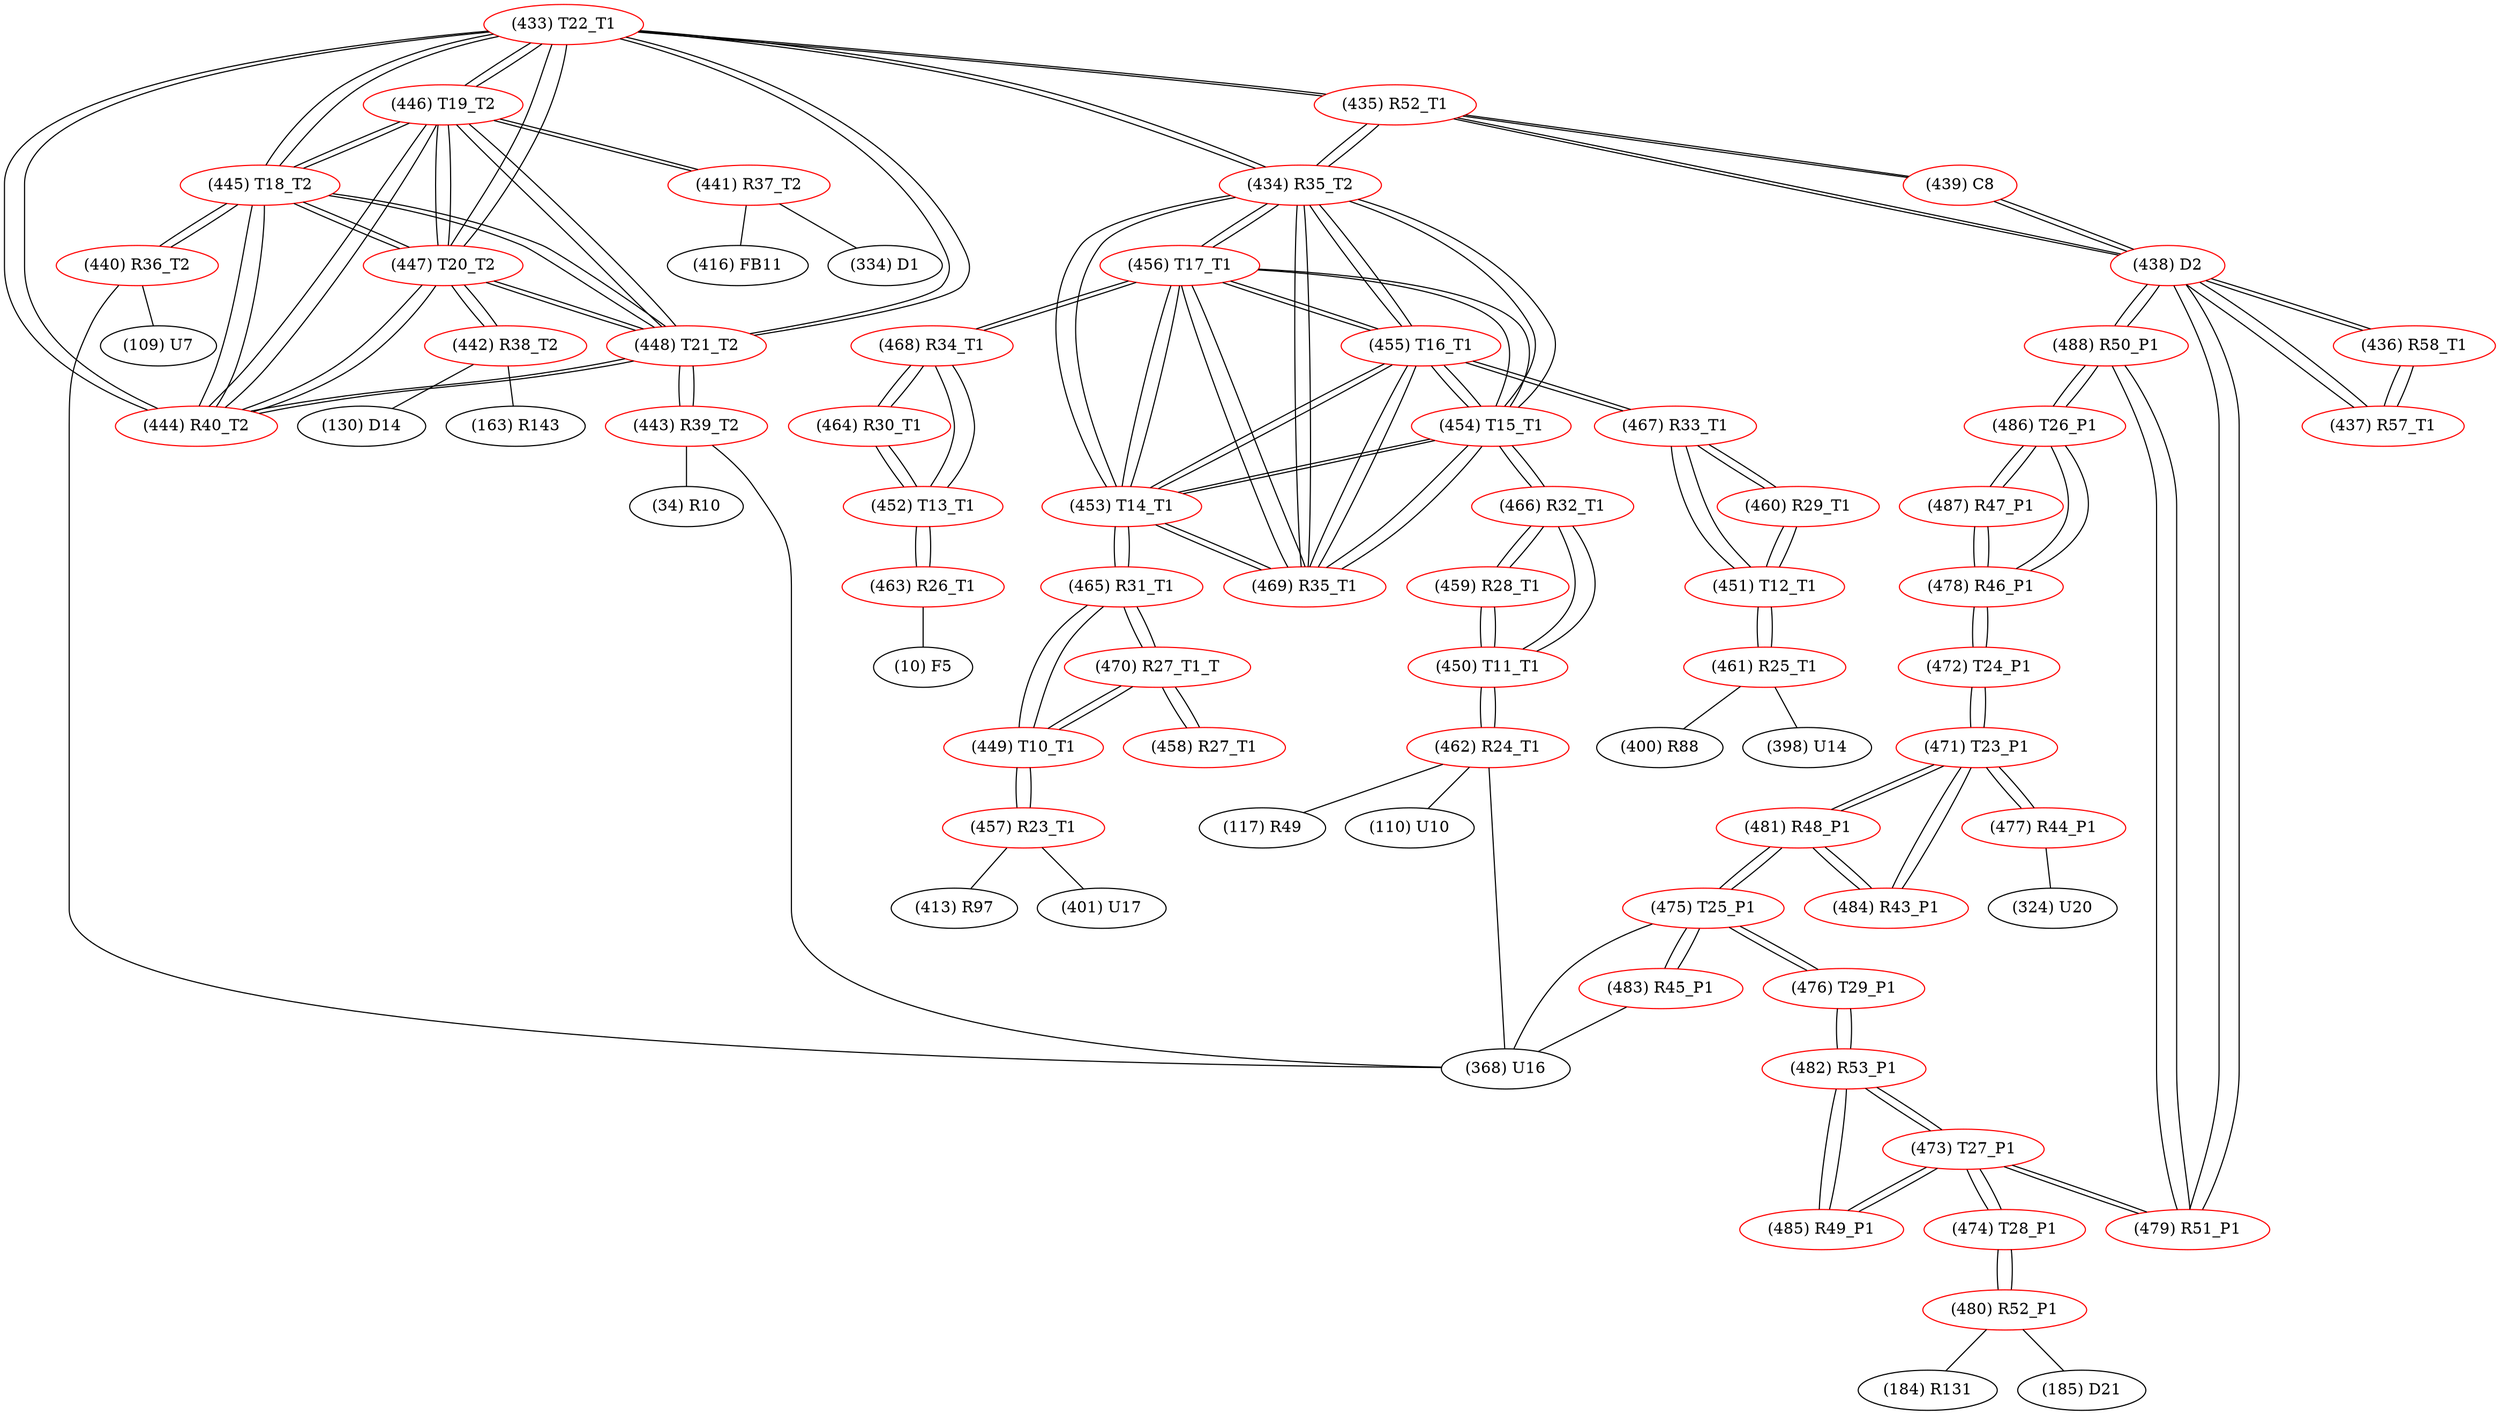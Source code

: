 graph {
	433 [label="(433) T22_T1" color=red]
	446 [label="(446) T19_T2"]
	445 [label="(445) T18_T2"]
	444 [label="(444) R40_T2"]
	448 [label="(448) T21_T2"]
	447 [label="(447) T20_T2"]
	435 [label="(435) R52_T1"]
	434 [label="(434) R35_T2"]
	434 [label="(434) R35_T2" color=red]
	455 [label="(455) T16_T1"]
	454 [label="(454) T15_T1"]
	469 [label="(469) R35_T1"]
	453 [label="(453) T14_T1"]
	456 [label="(456) T17_T1"]
	435 [label="(435) R52_T1"]
	433 [label="(433) T22_T1"]
	435 [label="(435) R52_T1" color=red]
	438 [label="(438) D2"]
	439 [label="(439) C8"]
	434 [label="(434) R35_T2"]
	433 [label="(433) T22_T1"]
	436 [label="(436) R58_T1" color=red]
	437 [label="(437) R57_T1"]
	438 [label="(438) D2"]
	437 [label="(437) R57_T1" color=red]
	436 [label="(436) R58_T1"]
	438 [label="(438) D2"]
	438 [label="(438) D2" color=red]
	435 [label="(435) R52_T1"]
	439 [label="(439) C8"]
	436 [label="(436) R58_T1"]
	437 [label="(437) R57_T1"]
	479 [label="(479) R51_P1"]
	488 [label="(488) R50_P1"]
	439 [label="(439) C8" color=red]
	438 [label="(438) D2"]
	435 [label="(435) R52_T1"]
	440 [label="(440) R36_T2" color=red]
	109 [label="(109) U7"]
	368 [label="(368) U16"]
	445 [label="(445) T18_T2"]
	441 [label="(441) R37_T2" color=red]
	334 [label="(334) D1"]
	416 [label="(416) FB11"]
	446 [label="(446) T19_T2"]
	442 [label="(442) R38_T2" color=red]
	163 [label="(163) R143"]
	130 [label="(130) D14"]
	447 [label="(447) T20_T2"]
	443 [label="(443) R39_T2" color=red]
	34 [label="(34) R10"]
	368 [label="(368) U16"]
	448 [label="(448) T21_T2"]
	444 [label="(444) R40_T2" color=red]
	433 [label="(433) T22_T1"]
	446 [label="(446) T19_T2"]
	445 [label="(445) T18_T2"]
	448 [label="(448) T21_T2"]
	447 [label="(447) T20_T2"]
	445 [label="(445) T18_T2" color=red]
	433 [label="(433) T22_T1"]
	446 [label="(446) T19_T2"]
	444 [label="(444) R40_T2"]
	448 [label="(448) T21_T2"]
	447 [label="(447) T20_T2"]
	440 [label="(440) R36_T2"]
	446 [label="(446) T19_T2" color=red]
	433 [label="(433) T22_T1"]
	445 [label="(445) T18_T2"]
	444 [label="(444) R40_T2"]
	448 [label="(448) T21_T2"]
	447 [label="(447) T20_T2"]
	441 [label="(441) R37_T2"]
	447 [label="(447) T20_T2" color=red]
	433 [label="(433) T22_T1"]
	446 [label="(446) T19_T2"]
	445 [label="(445) T18_T2"]
	444 [label="(444) R40_T2"]
	448 [label="(448) T21_T2"]
	442 [label="(442) R38_T2"]
	448 [label="(448) T21_T2" color=red]
	433 [label="(433) T22_T1"]
	446 [label="(446) T19_T2"]
	445 [label="(445) T18_T2"]
	444 [label="(444) R40_T2"]
	447 [label="(447) T20_T2"]
	443 [label="(443) R39_T2"]
	449 [label="(449) T10_T1" color=red]
	457 [label="(457) R23_T1"]
	465 [label="(465) R31_T1"]
	470 [label="(470) R27_T1_T"]
	450 [label="(450) T11_T1" color=red]
	462 [label="(462) R24_T1"]
	466 [label="(466) R32_T1"]
	459 [label="(459) R28_T1"]
	451 [label="(451) T12_T1" color=red]
	467 [label="(467) R33_T1"]
	460 [label="(460) R29_T1"]
	461 [label="(461) R25_T1"]
	452 [label="(452) T13_T1" color=red]
	464 [label="(464) R30_T1"]
	468 [label="(468) R34_T1"]
	463 [label="(463) R26_T1"]
	453 [label="(453) T14_T1" color=red]
	455 [label="(455) T16_T1"]
	454 [label="(454) T15_T1"]
	469 [label="(469) R35_T1"]
	456 [label="(456) T17_T1"]
	434 [label="(434) R35_T2"]
	465 [label="(465) R31_T1"]
	454 [label="(454) T15_T1" color=red]
	455 [label="(455) T16_T1"]
	469 [label="(469) R35_T1"]
	453 [label="(453) T14_T1"]
	456 [label="(456) T17_T1"]
	434 [label="(434) R35_T2"]
	466 [label="(466) R32_T1"]
	455 [label="(455) T16_T1" color=red]
	454 [label="(454) T15_T1"]
	469 [label="(469) R35_T1"]
	453 [label="(453) T14_T1"]
	456 [label="(456) T17_T1"]
	434 [label="(434) R35_T2"]
	467 [label="(467) R33_T1"]
	456 [label="(456) T17_T1" color=red]
	455 [label="(455) T16_T1"]
	454 [label="(454) T15_T1"]
	469 [label="(469) R35_T1"]
	453 [label="(453) T14_T1"]
	434 [label="(434) R35_T2"]
	468 [label="(468) R34_T1"]
	457 [label="(457) R23_T1" color=red]
	413 [label="(413) R97"]
	401 [label="(401) U17"]
	449 [label="(449) T10_T1"]
	458 [label="(458) R27_T1" color=red]
	470 [label="(470) R27_T1_T"]
	459 [label="(459) R28_T1" color=red]
	466 [label="(466) R32_T1"]
	450 [label="(450) T11_T1"]
	460 [label="(460) R29_T1" color=red]
	467 [label="(467) R33_T1"]
	451 [label="(451) T12_T1"]
	461 [label="(461) R25_T1" color=red]
	400 [label="(400) R88"]
	398 [label="(398) U14"]
	451 [label="(451) T12_T1"]
	462 [label="(462) R24_T1" color=red]
	117 [label="(117) R49"]
	110 [label="(110) U10"]
	368 [label="(368) U16"]
	450 [label="(450) T11_T1"]
	463 [label="(463) R26_T1" color=red]
	10 [label="(10) F5"]
	452 [label="(452) T13_T1"]
	464 [label="(464) R30_T1" color=red]
	468 [label="(468) R34_T1"]
	452 [label="(452) T13_T1"]
	465 [label="(465) R31_T1" color=red]
	449 [label="(449) T10_T1"]
	470 [label="(470) R27_T1_T"]
	453 [label="(453) T14_T1"]
	466 [label="(466) R32_T1" color=red]
	454 [label="(454) T15_T1"]
	459 [label="(459) R28_T1"]
	450 [label="(450) T11_T1"]
	467 [label="(467) R33_T1" color=red]
	455 [label="(455) T16_T1"]
	460 [label="(460) R29_T1"]
	451 [label="(451) T12_T1"]
	468 [label="(468) R34_T1" color=red]
	456 [label="(456) T17_T1"]
	464 [label="(464) R30_T1"]
	452 [label="(452) T13_T1"]
	469 [label="(469) R35_T1" color=red]
	455 [label="(455) T16_T1"]
	454 [label="(454) T15_T1"]
	453 [label="(453) T14_T1"]
	456 [label="(456) T17_T1"]
	434 [label="(434) R35_T2"]
	470 [label="(470) R27_T1_T" color=red]
	449 [label="(449) T10_T1"]
	465 [label="(465) R31_T1"]
	458 [label="(458) R27_T1"]
	471 [label="(471) T23_P1" color=red]
	481 [label="(481) R48_P1"]
	484 [label="(484) R43_P1"]
	472 [label="(472) T24_P1"]
	477 [label="(477) R44_P1"]
	472 [label="(472) T24_P1" color=red]
	478 [label="(478) R46_P1"]
	471 [label="(471) T23_P1"]
	473 [label="(473) T27_P1" color=red]
	479 [label="(479) R51_P1"]
	474 [label="(474) T28_P1"]
	482 [label="(482) R53_P1"]
	485 [label="(485) R49_P1"]
	474 [label="(474) T28_P1" color=red]
	480 [label="(480) R52_P1"]
	473 [label="(473) T27_P1"]
	475 [label="(475) T25_P1" color=red]
	476 [label="(476) T29_P1"]
	481 [label="(481) R48_P1"]
	483 [label="(483) R45_P1"]
	368 [label="(368) U16"]
	476 [label="(476) T29_P1" color=red]
	475 [label="(475) T25_P1"]
	482 [label="(482) R53_P1"]
	477 [label="(477) R44_P1" color=red]
	324 [label="(324) U20"]
	471 [label="(471) T23_P1"]
	478 [label="(478) R46_P1" color=red]
	486 [label="(486) T26_P1"]
	487 [label="(487) R47_P1"]
	472 [label="(472) T24_P1"]
	479 [label="(479) R51_P1" color=red]
	473 [label="(473) T27_P1"]
	488 [label="(488) R50_P1"]
	438 [label="(438) D2"]
	480 [label="(480) R52_P1" color=red]
	184 [label="(184) R131"]
	185 [label="(185) D21"]
	474 [label="(474) T28_P1"]
	481 [label="(481) R48_P1" color=red]
	475 [label="(475) T25_P1"]
	471 [label="(471) T23_P1"]
	484 [label="(484) R43_P1"]
	482 [label="(482) R53_P1" color=red]
	476 [label="(476) T29_P1"]
	473 [label="(473) T27_P1"]
	485 [label="(485) R49_P1"]
	483 [label="(483) R45_P1" color=red]
	475 [label="(475) T25_P1"]
	368 [label="(368) U16"]
	484 [label="(484) R43_P1" color=red]
	481 [label="(481) R48_P1"]
	471 [label="(471) T23_P1"]
	485 [label="(485) R49_P1" color=red]
	473 [label="(473) T27_P1"]
	482 [label="(482) R53_P1"]
	486 [label="(486) T26_P1" color=red]
	488 [label="(488) R50_P1"]
	478 [label="(478) R46_P1"]
	487 [label="(487) R47_P1"]
	487 [label="(487) R47_P1" color=red]
	486 [label="(486) T26_P1"]
	478 [label="(478) R46_P1"]
	488 [label="(488) R50_P1" color=red]
	486 [label="(486) T26_P1"]
	479 [label="(479) R51_P1"]
	438 [label="(438) D2"]
	433 -- 446
	433 -- 445
	433 -- 444
	433 -- 448
	433 -- 447
	433 -- 435
	433 -- 434
	434 -- 455
	434 -- 454
	434 -- 469
	434 -- 453
	434 -- 456
	434 -- 435
	434 -- 433
	435 -- 438
	435 -- 439
	435 -- 434
	435 -- 433
	436 -- 437
	436 -- 438
	437 -- 436
	437 -- 438
	438 -- 435
	438 -- 439
	438 -- 436
	438 -- 437
	438 -- 479
	438 -- 488
	439 -- 438
	439 -- 435
	440 -- 109
	440 -- 368
	440 -- 445
	441 -- 334
	441 -- 416
	441 -- 446
	442 -- 163
	442 -- 130
	442 -- 447
	443 -- 34
	443 -- 368
	443 -- 448
	444 -- 433
	444 -- 446
	444 -- 445
	444 -- 448
	444 -- 447
	445 -- 433
	445 -- 446
	445 -- 444
	445 -- 448
	445 -- 447
	445 -- 440
	446 -- 433
	446 -- 445
	446 -- 444
	446 -- 448
	446 -- 447
	446 -- 441
	447 -- 433
	447 -- 446
	447 -- 445
	447 -- 444
	447 -- 448
	447 -- 442
	448 -- 433
	448 -- 446
	448 -- 445
	448 -- 444
	448 -- 447
	448 -- 443
	449 -- 457
	449 -- 465
	449 -- 470
	450 -- 462
	450 -- 466
	450 -- 459
	451 -- 467
	451 -- 460
	451 -- 461
	452 -- 464
	452 -- 468
	452 -- 463
	453 -- 455
	453 -- 454
	453 -- 469
	453 -- 456
	453 -- 434
	453 -- 465
	454 -- 455
	454 -- 469
	454 -- 453
	454 -- 456
	454 -- 434
	454 -- 466
	455 -- 454
	455 -- 469
	455 -- 453
	455 -- 456
	455 -- 434
	455 -- 467
	456 -- 455
	456 -- 454
	456 -- 469
	456 -- 453
	456 -- 434
	456 -- 468
	457 -- 413
	457 -- 401
	457 -- 449
	458 -- 470
	459 -- 466
	459 -- 450
	460 -- 467
	460 -- 451
	461 -- 400
	461 -- 398
	461 -- 451
	462 -- 117
	462 -- 110
	462 -- 368
	462 -- 450
	463 -- 10
	463 -- 452
	464 -- 468
	464 -- 452
	465 -- 449
	465 -- 470
	465 -- 453
	466 -- 454
	466 -- 459
	466 -- 450
	467 -- 455
	467 -- 460
	467 -- 451
	468 -- 456
	468 -- 464
	468 -- 452
	469 -- 455
	469 -- 454
	469 -- 453
	469 -- 456
	469 -- 434
	470 -- 449
	470 -- 465
	470 -- 458
	471 -- 481
	471 -- 484
	471 -- 472
	471 -- 477
	472 -- 478
	472 -- 471
	473 -- 479
	473 -- 474
	473 -- 482
	473 -- 485
	474 -- 480
	474 -- 473
	475 -- 476
	475 -- 481
	475 -- 483
	475 -- 368
	476 -- 475
	476 -- 482
	477 -- 324
	477 -- 471
	478 -- 486
	478 -- 487
	478 -- 472
	479 -- 473
	479 -- 488
	479 -- 438
	480 -- 184
	480 -- 185
	480 -- 474
	481 -- 475
	481 -- 471
	481 -- 484
	482 -- 476
	482 -- 473
	482 -- 485
	483 -- 475
	483 -- 368
	484 -- 481
	484 -- 471
	485 -- 473
	485 -- 482
	486 -- 488
	486 -- 478
	486 -- 487
	487 -- 486
	487 -- 478
	488 -- 486
	488 -- 479
	488 -- 438
}